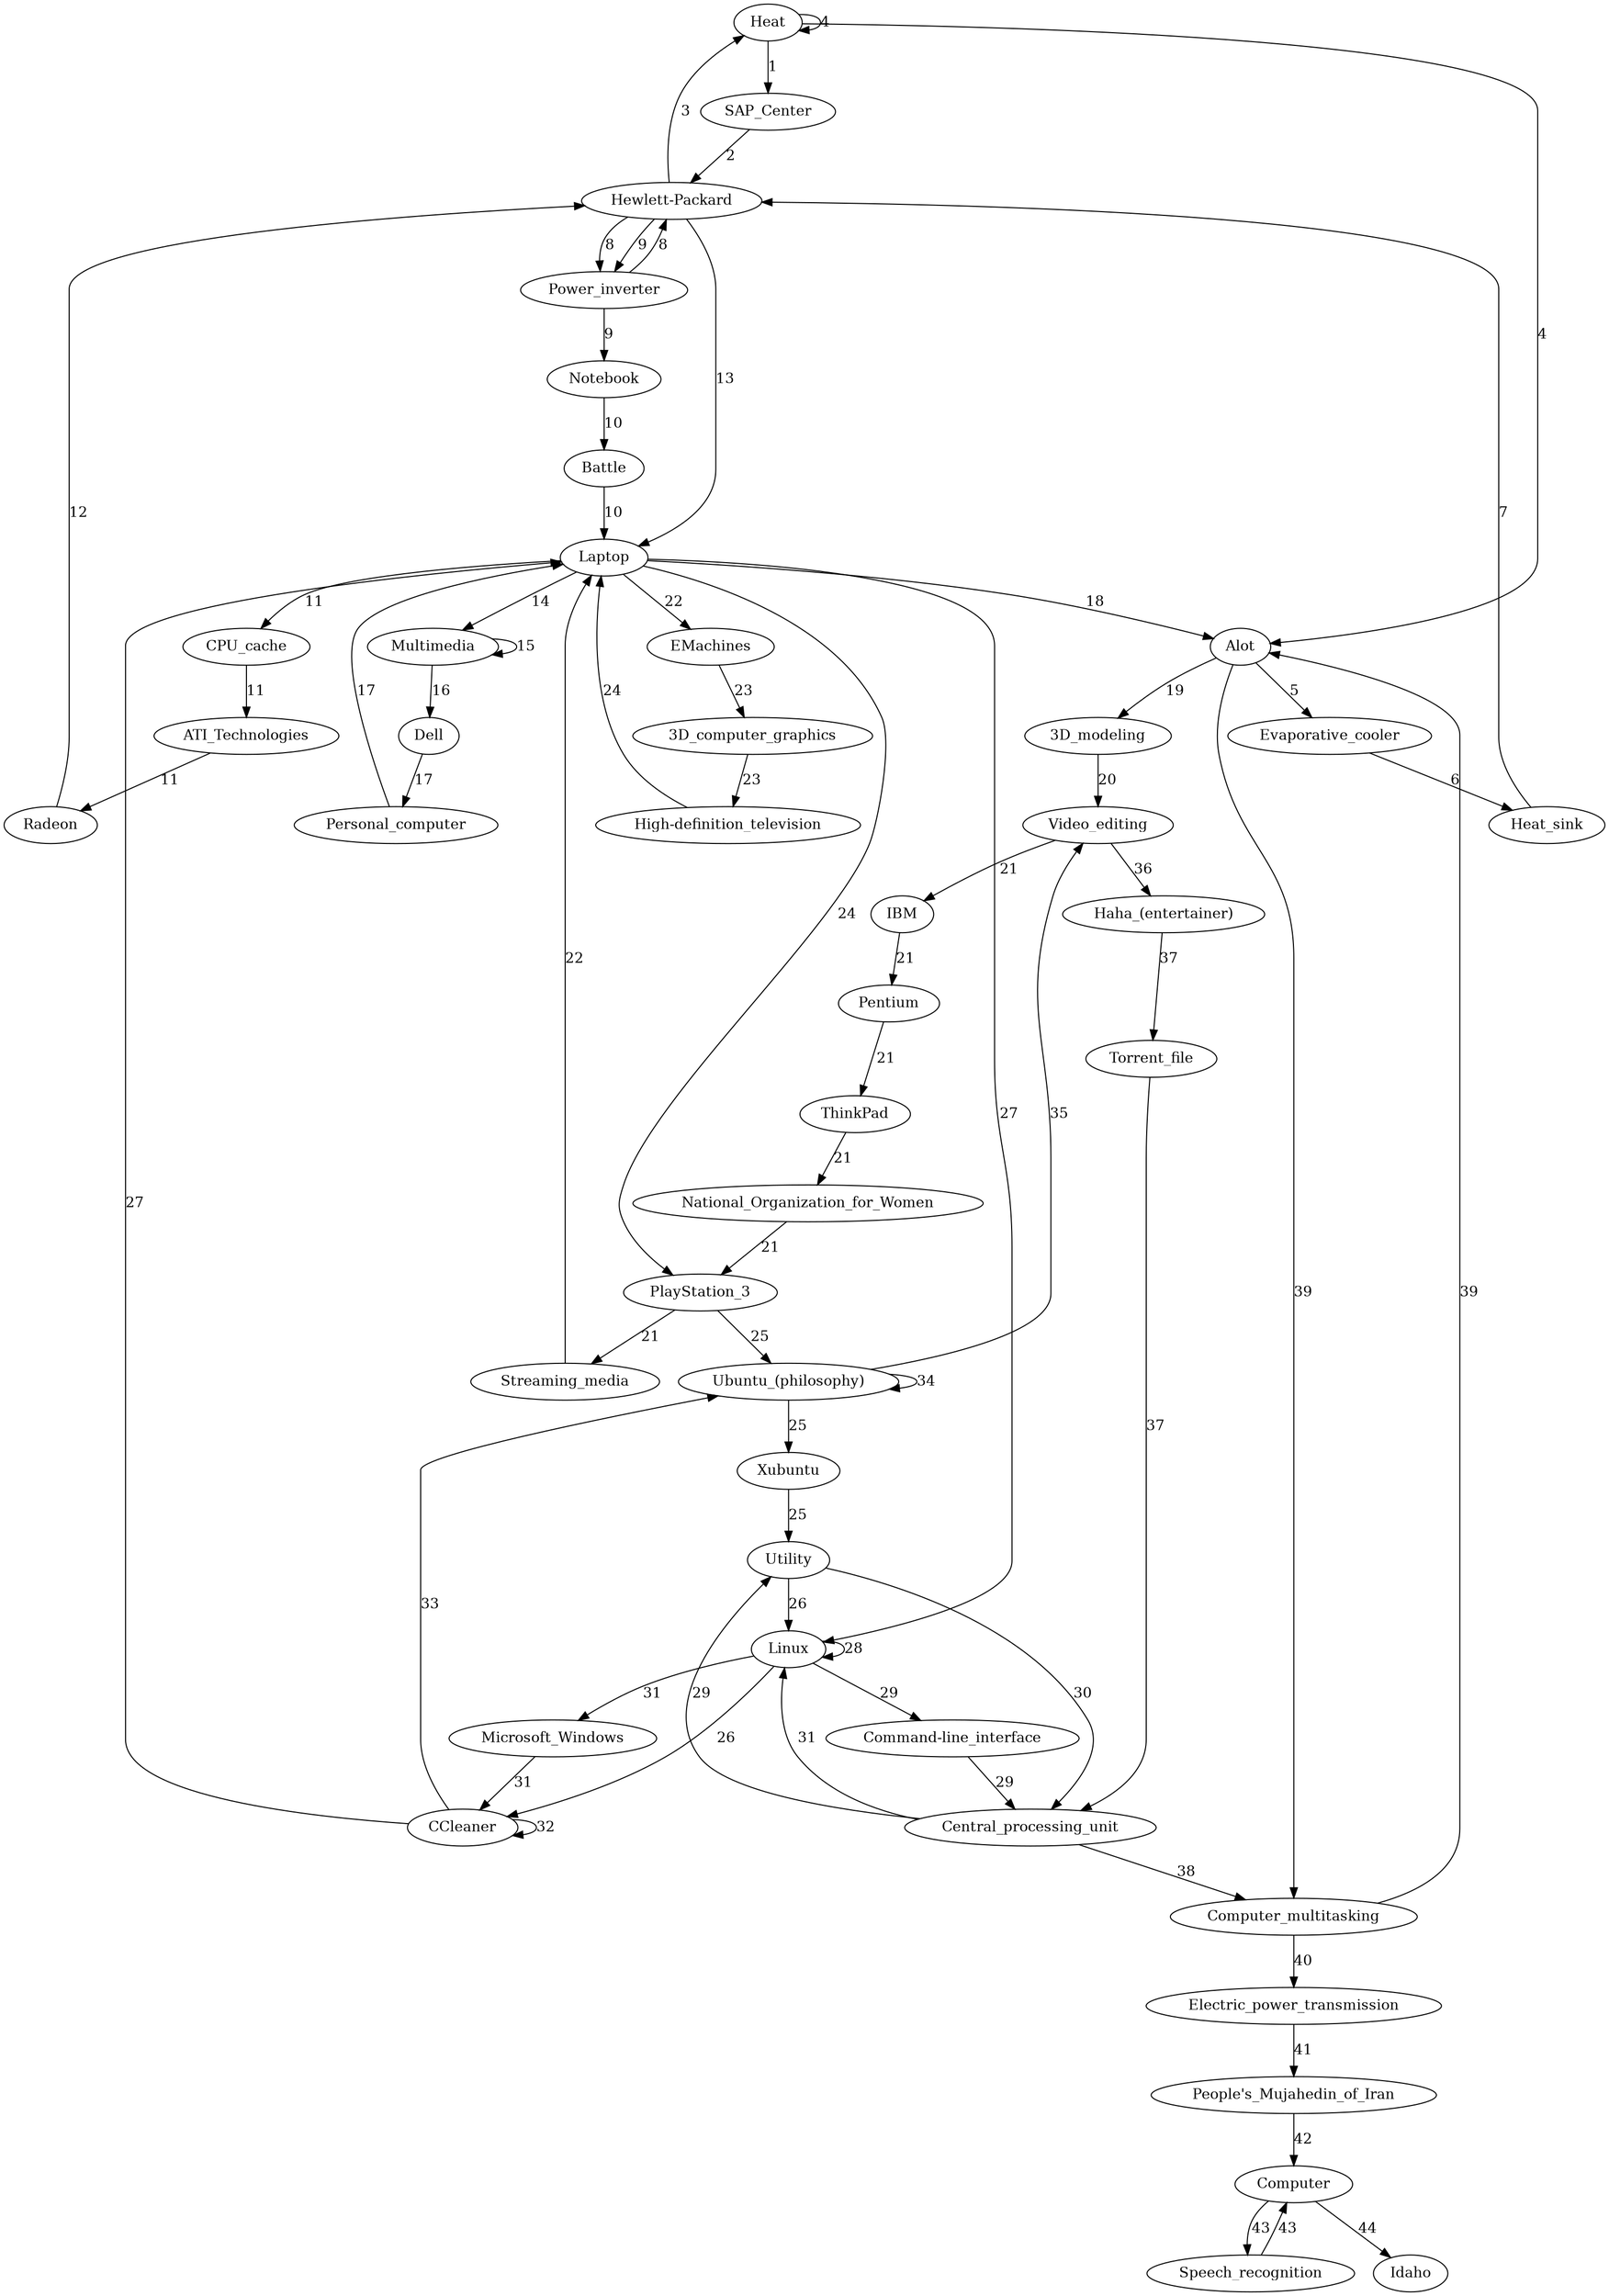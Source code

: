 digraph dialogue {
     size="29,29";
     A1 [label="Heat"];
     A2 [label="SAP_Center"];
     A1 -> A2 [label="1"];
     A3 [label="Hewlett-Packard"];
     A2 -> A3 [label="2"];
     A3 -> A1 [label="3"];
     A1 -> A1 [label="4"];
     A4 [label="Alot"];
     A1 -> A4 [label="4"];
     A5 [label="Evaporative_cooler"];
     A4 -> A5 [label="5"];
     A6 [label="Heat_sink"];
     A5 -> A6 [label="6"];
     A6 -> A3 [label="7"];
     A7 [label="Power_inverter"];
     A3 -> A7 [label="8"];
     A7 -> A3 [label="8"];
     A3 -> A7 [label="9"];
     A8 [label="Notebook"];
     A7 -> A8 [label="9"];
     A9 [label="Battle"];
     A8 -> A9 [label="10"];
     A10 [label="Laptop"];
     A9 -> A10 [label="10"];
     A11 [label="CPU_cache"];
     A10 -> A11 [label="11"];
     A12 [label="ATI_Technologies"];
     A11 -> A12 [label="11"];
     A13 [label="Radeon"];
     A12 -> A13 [label="11"];
     A13 -> A3 [label="12"];
     A3 -> A10 [label="13"];
     A14 [label="Multimedia"];
     A10 -> A14 [label="14"];
     A14 -> A14 [label="15"];
     A15 [label="Dell"];
     A14 -> A15 [label="16"];
     A16 [label="Personal_computer"];
     A15 -> A16 [label="17"];
     A16 -> A10 [label="17"];
     A10 -> A4 [label="18"];
     A17 [label="3D_modeling"];
     A4 -> A17 [label="19"];
     A18 [label="Video_editing"];
     A17 -> A18 [label="20"];
     A19 [label="IBM"];
     A18 -> A19 [label="21"];
     A20 [label="Pentium"];
     A19 -> A20 [label="21"];
     A21 [label="ThinkPad"];
     A20 -> A21 [label="21"];
     A22 [label="National_Organization_for_Women"];
     A21 -> A22 [label="21"];
     A23 [label="PlayStation_3"];
     A22 -> A23 [label="21"];
     A24 [label="Streaming_media"];
     A23 -> A24 [label="21"];
     A24 -> A10 [label="22"];
     A25 [label="EMachines"];
     A10 -> A25 [label="22"];
     A26 [label="3D_computer_graphics"];
     A25 -> A26 [label="23"];
     A27 [label="High-definition_television"];
     A26 -> A27 [label="23"];
     A27 -> A10 [label="24"];
     A10 -> A23 [label="24"];
     A28 [label="Ubuntu_(philosophy)"];
     A23 -> A28 [label="25"];
     A29 [label="Xubuntu"];
     A28 -> A29 [label="25"];
     A30 [label="Utility"];
     A29 -> A30 [label="25"];
     A31 [label="Linux"];
     A30 -> A31 [label="26"];
     A32 [label="CCleaner"];
     A31 -> A32 [label="26"];
     A32 -> A10 [label="27"];
     A10 -> A31 [label="27"];
     A31 -> A31 [label="28"];
     A33 [label="Command-line_interface"];
     A31 -> A33 [label="29"];
     A34 [label="Central_processing_unit"];
     A33 -> A34 [label="29"];
     A34 -> A30 [label="29"];
     A30 -> A34 [label="30"];
     A34 -> A31 [label="31"];
     A35 [label="Microsoft_Windows"];
     A31 -> A35 [label="31"];
     A35 -> A32 [label="31"];
     A32 -> A32 [label="32"];
     A32 -> A28 [label="33"];
     A28 -> A28 [label="34"];
     A28 -> A18 [label="35"];
     A36 [label="Haha_(entertainer)"];
     A18 -> A36 [label="36"];
     A37 [label="Torrent_file"];
     A36 -> A37 [label="37"];
     A37 -> A34 [label="37"];
     A38 [label="Computer_multitasking"];
     A34 -> A38 [label="38"];
     A38 -> A4 [label="39"];
     A4 -> A38 [label="39"];
     A39 [label="Electric_power_transmission"];
     A38 -> A39 [label="40"];
     A40 [label="People's_Mujahedin_of_Iran"];
     A39 -> A40 [label="41"];
     A41 [label="Computer"];
     A40 -> A41 [label="42"];
     A42 [label="Speech_recognition"];
     A41 -> A42 [label="43"];
     A42 -> A41 [label="43"];
     A43 [label="Idaho"];
     A41 -> A43 [label="44"];
   }